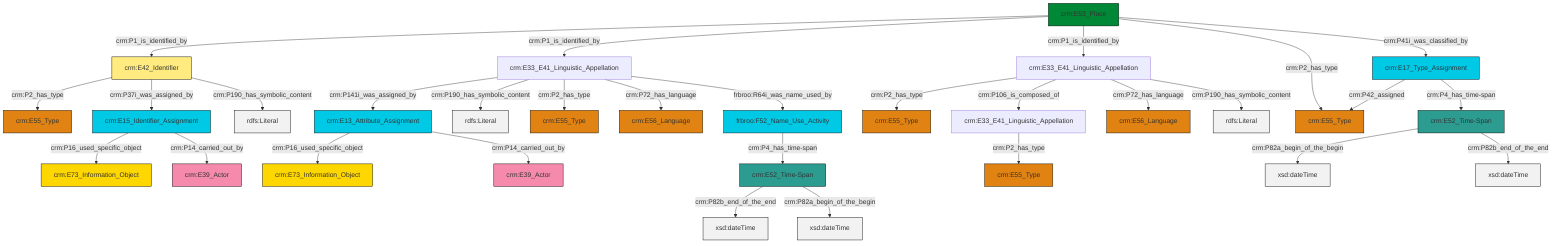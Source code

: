graph TD
classDef Literal fill:#f2f2f2,stroke:#000000;
classDef CRM_Entity fill:#FFFFFF,stroke:#000000;
classDef Temporal_Entity fill:#00C9E6, stroke:#000000;
classDef Type fill:#E18312, stroke:#000000;
classDef Time-Span fill:#2C9C91, stroke:#000000;
classDef Appellation fill:#FFEB7F, stroke:#000000;
classDef Place fill:#008836, stroke:#000000;
classDef Persistent_Item fill:#B266B2, stroke:#000000;
classDef Conceptual_Object fill:#FFD700, stroke:#000000;
classDef Physical_Thing fill:#D2B48C, stroke:#000000;
classDef Actor fill:#f58aad, stroke:#000000;
classDef PC_Classes fill:#4ce600, stroke:#000000;
classDef Multi fill:#cccccc,stroke:#000000;

4["crm:E53_Place"]:::Place -->|crm:P1_is_identified_by| 2["crm:E42_Identifier"]:::Appellation
7["crm:E33_E41_Linguistic_Appellation"]:::Default -->|crm:P2_has_type| 0["crm:E55_Type"]:::Type
10["frbroo:F52_Name_Use_Activity"]:::Temporal_Entity -->|crm:P4_has_time-span| 11["crm:E52_Time-Span"]:::Time-Span
4["crm:E53_Place"]:::Place -->|crm:P1_is_identified_by| 14["crm:E33_E41_Linguistic_Appellation"]:::Default
4["crm:E53_Place"]:::Place -->|crm:P1_is_identified_by| 7["crm:E33_E41_Linguistic_Appellation"]:::Default
18["crm:E17_Type_Assignment"]:::Temporal_Entity -->|crm:P42_assigned| 19["crm:E55_Type"]:::Type
14["crm:E33_E41_Linguistic_Appellation"]:::Default -->|crm:P141i_was_assigned_by| 20["crm:E13_Attribute_Assignment"]:::Temporal_Entity
2["crm:E42_Identifier"]:::Appellation -->|crm:P2_has_type| 22["crm:E55_Type"]:::Type
2["crm:E42_Identifier"]:::Appellation -->|crm:P37i_was_assigned_by| 15["crm:E15_Identifier_Assignment"]:::Temporal_Entity
2["crm:E42_Identifier"]:::Appellation -->|crm:P190_has_symbolic_content| 26[rdfs:Literal]:::Literal
11["crm:E52_Time-Span"]:::Time-Span -->|crm:P82b_end_of_the_end| 30[xsd:dateTime]:::Literal
31["crm:E52_Time-Span"]:::Time-Span -->|crm:P82a_begin_of_the_begin| 32[xsd:dateTime]:::Literal
7["crm:E33_E41_Linguistic_Appellation"]:::Default -->|crm:P106_is_composed_of| 12["crm:E33_E41_Linguistic_Appellation"]:::Default
20["crm:E13_Attribute_Assignment"]:::Temporal_Entity -->|crm:P16_used_specific_object| 8["crm:E73_Information_Object"]:::Conceptual_Object
18["crm:E17_Type_Assignment"]:::Temporal_Entity -->|crm:P4_has_time-span| 31["crm:E52_Time-Span"]:::Time-Span
15["crm:E15_Identifier_Assignment"]:::Temporal_Entity -->|crm:P16_used_specific_object| 23["crm:E73_Information_Object"]:::Conceptual_Object
14["crm:E33_E41_Linguistic_Appellation"]:::Default -->|crm:P190_has_symbolic_content| 36[rdfs:Literal]:::Literal
14["crm:E33_E41_Linguistic_Appellation"]:::Default -->|crm:P2_has_type| 39["crm:E55_Type"]:::Type
7["crm:E33_E41_Linguistic_Appellation"]:::Default -->|crm:P72_has_language| 40["crm:E56_Language"]:::Type
14["crm:E33_E41_Linguistic_Appellation"]:::Default -->|crm:P72_has_language| 37["crm:E56_Language"]:::Type
7["crm:E33_E41_Linguistic_Appellation"]:::Default -->|crm:P190_has_symbolic_content| 44[rdfs:Literal]:::Literal
4["crm:E53_Place"]:::Place -->|crm:P2_has_type| 19["crm:E55_Type"]:::Type
14["crm:E33_E41_Linguistic_Appellation"]:::Default -->|frbroo:R64i_was_name_used_by| 10["frbroo:F52_Name_Use_Activity"]:::Temporal_Entity
11["crm:E52_Time-Span"]:::Time-Span -->|crm:P82a_begin_of_the_begin| 45[xsd:dateTime]:::Literal
20["crm:E13_Attribute_Assignment"]:::Temporal_Entity -->|crm:P14_carried_out_by| 46["crm:E39_Actor"]:::Actor
31["crm:E52_Time-Span"]:::Time-Span -->|crm:P82b_end_of_the_end| 47[xsd:dateTime]:::Literal
15["crm:E15_Identifier_Assignment"]:::Temporal_Entity -->|crm:P14_carried_out_by| 5["crm:E39_Actor"]:::Actor
12["crm:E33_E41_Linguistic_Appellation"]:::Default -->|crm:P2_has_type| 49["crm:E55_Type"]:::Type
4["crm:E53_Place"]:::Place -->|crm:P41i_was_classified_by| 18["crm:E17_Type_Assignment"]:::Temporal_Entity